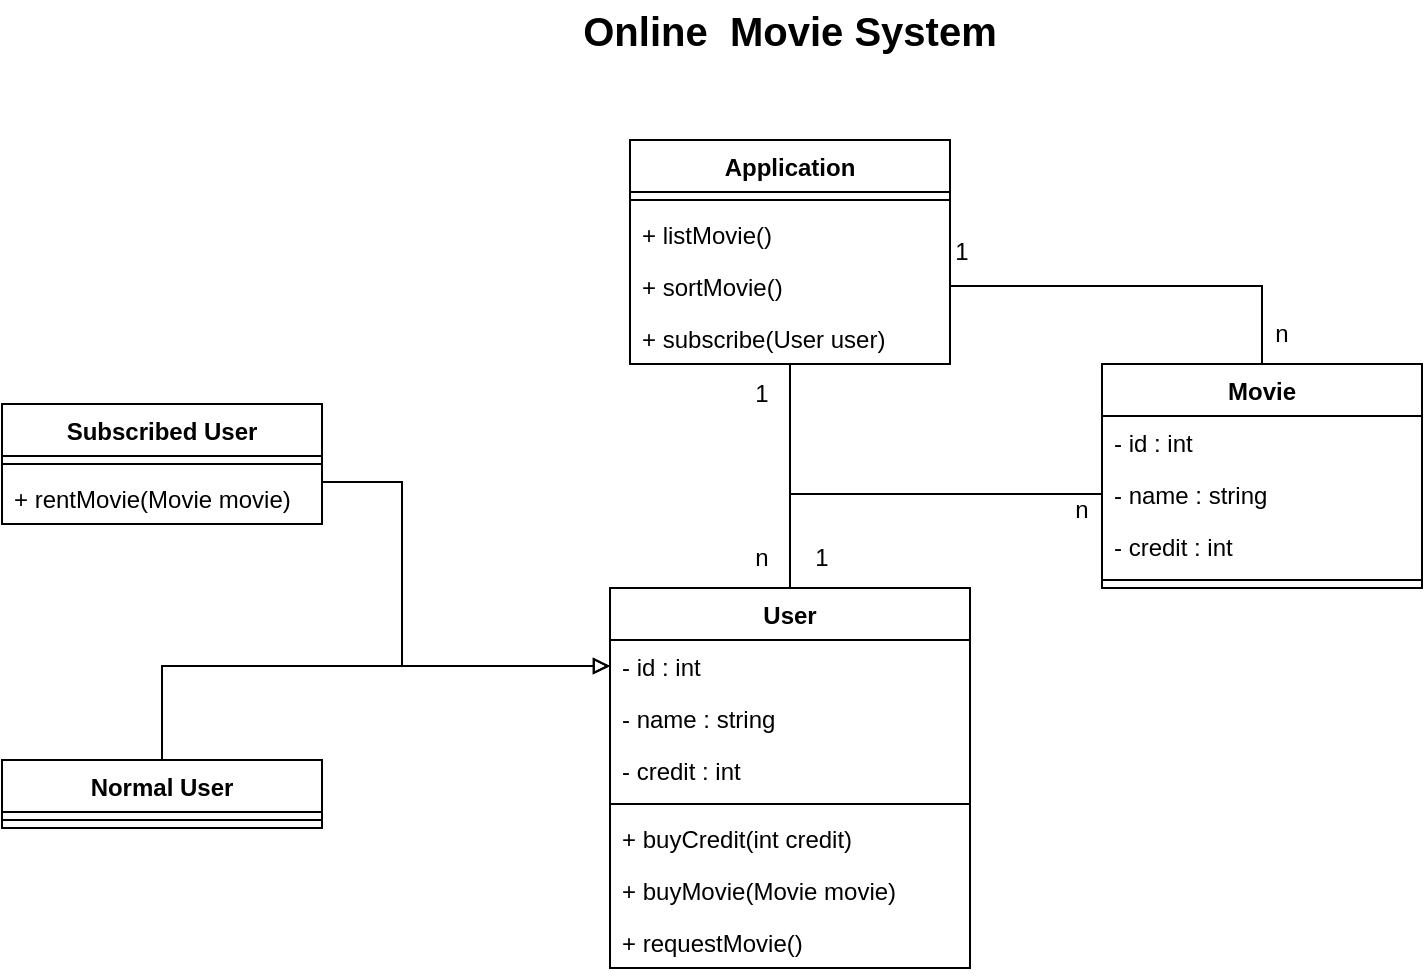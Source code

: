 <mxfile version="15.4.0" type="device"><diagram id="C5RBs43oDa-KdzZeNtuy" name="Page-1"><mxGraphModel dx="1221" dy="654" grid="1" gridSize="10" guides="1" tooltips="1" connect="1" arrows="1" fold="1" page="1" pageScale="1" pageWidth="827" pageHeight="1169" math="0" shadow="0"><root><mxCell id="WIyWlLk6GJQsqaUBKTNV-0"/><mxCell id="WIyWlLk6GJQsqaUBKTNV-1" parent="WIyWlLk6GJQsqaUBKTNV-0"/><mxCell id="chD9REHD9KUkOWHar39i-0" value="Application" style="swimlane;fontStyle=1;align=center;verticalAlign=top;childLayout=stackLayout;horizontal=1;startSize=26;horizontalStack=0;resizeParent=1;resizeParentMax=0;resizeLast=0;collapsible=1;marginBottom=0;" vertex="1" parent="WIyWlLk6GJQsqaUBKTNV-1"><mxGeometry x="334" y="100" width="160" height="112" as="geometry"/></mxCell><mxCell id="chD9REHD9KUkOWHar39i-2" value="" style="line;strokeWidth=1;fillColor=none;align=left;verticalAlign=middle;spacingTop=-1;spacingLeft=3;spacingRight=3;rotatable=0;labelPosition=right;points=[];portConstraint=eastwest;" vertex="1" parent="chD9REHD9KUkOWHar39i-0"><mxGeometry y="26" width="160" height="8" as="geometry"/></mxCell><mxCell id="chD9REHD9KUkOWHar39i-3" value="+ listMovie()" style="text;strokeColor=none;fillColor=none;align=left;verticalAlign=top;spacingLeft=4;spacingRight=4;overflow=hidden;rotatable=0;points=[[0,0.5],[1,0.5]];portConstraint=eastwest;" vertex="1" parent="chD9REHD9KUkOWHar39i-0"><mxGeometry y="34" width="160" height="26" as="geometry"/></mxCell><mxCell id="chD9REHD9KUkOWHar39i-6" value="+ sortMovie()" style="text;strokeColor=none;fillColor=none;align=left;verticalAlign=top;spacingLeft=4;spacingRight=4;overflow=hidden;rotatable=0;points=[[0,0.5],[1,0.5]];portConstraint=eastwest;" vertex="1" parent="chD9REHD9KUkOWHar39i-0"><mxGeometry y="60" width="160" height="26" as="geometry"/></mxCell><mxCell id="chD9REHD9KUkOWHar39i-5" value="+ subscribe(User user)" style="text;strokeColor=none;fillColor=none;align=left;verticalAlign=top;spacingLeft=4;spacingRight=4;overflow=hidden;rotatable=0;points=[[0,0.5],[1,0.5]];portConstraint=eastwest;" vertex="1" parent="chD9REHD9KUkOWHar39i-0"><mxGeometry y="86" width="160" height="26" as="geometry"/></mxCell><mxCell id="chD9REHD9KUkOWHar39i-4" value="&lt;b&gt;&lt;font style=&quot;font-size: 20px&quot;&gt;Online&amp;nbsp; Movie System&lt;/font&gt;&lt;/b&gt;" style="text;html=1;strokeColor=none;fillColor=none;align=center;verticalAlign=middle;whiteSpace=wrap;rounded=0;" vertex="1" parent="WIyWlLk6GJQsqaUBKTNV-1"><mxGeometry x="309" y="30" width="210" height="30" as="geometry"/></mxCell><mxCell id="chD9REHD9KUkOWHar39i-25" style="edgeStyle=orthogonalEdgeStyle;rounded=0;orthogonalLoop=1;jettySize=auto;html=1;entryX=0.5;entryY=1;entryDx=0;entryDy=0;endArrow=none;endFill=0;" edge="1" parent="WIyWlLk6GJQsqaUBKTNV-1" source="chD9REHD9KUkOWHar39i-7" target="chD9REHD9KUkOWHar39i-0"><mxGeometry relative="1" as="geometry"/></mxCell><mxCell id="chD9REHD9KUkOWHar39i-33" style="edgeStyle=orthogonalEdgeStyle;rounded=0;orthogonalLoop=1;jettySize=auto;html=1;entryX=0;entryY=0.5;entryDx=0;entryDy=0;endArrow=none;endFill=0;" edge="1" parent="WIyWlLk6GJQsqaUBKTNV-1" source="chD9REHD9KUkOWHar39i-7" target="chD9REHD9KUkOWHar39i-31"><mxGeometry relative="1" as="geometry"/></mxCell><mxCell id="chD9REHD9KUkOWHar39i-7" value="User" style="swimlane;fontStyle=1;align=center;verticalAlign=top;childLayout=stackLayout;horizontal=1;startSize=26;horizontalStack=0;resizeParent=1;resizeParentMax=0;resizeLast=0;collapsible=1;marginBottom=0;" vertex="1" parent="WIyWlLk6GJQsqaUBKTNV-1"><mxGeometry x="324" y="324" width="180" height="190" as="geometry"><mxRectangle x="230" y="324" width="130" height="26" as="alternateBounds"/></mxGeometry></mxCell><mxCell id="chD9REHD9KUkOWHar39i-8" value="- id : int" style="text;strokeColor=none;fillColor=none;align=left;verticalAlign=top;spacingLeft=4;spacingRight=4;overflow=hidden;rotatable=0;points=[[0,0.5],[1,0.5]];portConstraint=eastwest;" vertex="1" parent="chD9REHD9KUkOWHar39i-7"><mxGeometry y="26" width="180" height="26" as="geometry"/></mxCell><mxCell id="chD9REHD9KUkOWHar39i-22" value="- name : string" style="text;strokeColor=none;fillColor=none;align=left;verticalAlign=top;spacingLeft=4;spacingRight=4;overflow=hidden;rotatable=0;points=[[0,0.5],[1,0.5]];portConstraint=eastwest;" vertex="1" parent="chD9REHD9KUkOWHar39i-7"><mxGeometry y="52" width="180" height="26" as="geometry"/></mxCell><mxCell id="chD9REHD9KUkOWHar39i-21" value="- credit : int" style="text;strokeColor=none;fillColor=none;align=left;verticalAlign=top;spacingLeft=4;spacingRight=4;overflow=hidden;rotatable=0;points=[[0,0.5],[1,0.5]];portConstraint=eastwest;" vertex="1" parent="chD9REHD9KUkOWHar39i-7"><mxGeometry y="78" width="180" height="26" as="geometry"/></mxCell><mxCell id="chD9REHD9KUkOWHar39i-9" value="" style="line;strokeWidth=1;fillColor=none;align=left;verticalAlign=middle;spacingTop=-1;spacingLeft=3;spacingRight=3;rotatable=0;labelPosition=right;points=[];portConstraint=eastwest;" vertex="1" parent="chD9REHD9KUkOWHar39i-7"><mxGeometry y="104" width="180" height="8" as="geometry"/></mxCell><mxCell id="chD9REHD9KUkOWHar39i-23" value="+ buyCredit(int credit)" style="text;strokeColor=none;fillColor=none;align=left;verticalAlign=top;spacingLeft=4;spacingRight=4;overflow=hidden;rotatable=0;points=[[0,0.5],[1,0.5]];portConstraint=eastwest;" vertex="1" parent="chD9REHD9KUkOWHar39i-7"><mxGeometry y="112" width="180" height="26" as="geometry"/></mxCell><mxCell id="chD9REHD9KUkOWHar39i-24" value="+ buyMovie(Movie movie)" style="text;strokeColor=none;fillColor=none;align=left;verticalAlign=top;spacingLeft=4;spacingRight=4;overflow=hidden;rotatable=0;points=[[0,0.5],[1,0.5]];portConstraint=eastwest;" vertex="1" parent="chD9REHD9KUkOWHar39i-7"><mxGeometry y="138" width="180" height="26" as="geometry"/></mxCell><mxCell id="chD9REHD9KUkOWHar39i-10" value="+ requestMovie()" style="text;strokeColor=none;fillColor=none;align=left;verticalAlign=top;spacingLeft=4;spacingRight=4;overflow=hidden;rotatable=0;points=[[0,0.5],[1,0.5]];portConstraint=eastwest;" vertex="1" parent="chD9REHD9KUkOWHar39i-7"><mxGeometry y="164" width="180" height="26" as="geometry"/></mxCell><mxCell id="chD9REHD9KUkOWHar39i-20" style="edgeStyle=orthogonalEdgeStyle;rounded=0;orthogonalLoop=1;jettySize=auto;html=1;entryX=0;entryY=0.5;entryDx=0;entryDy=0;endArrow=block;endFill=0;" edge="1" parent="WIyWlLk6GJQsqaUBKTNV-1" source="chD9REHD9KUkOWHar39i-11" target="chD9REHD9KUkOWHar39i-8"><mxGeometry relative="1" as="geometry"/></mxCell><mxCell id="chD9REHD9KUkOWHar39i-11" value="Normal User" style="swimlane;fontStyle=1;align=center;verticalAlign=top;childLayout=stackLayout;horizontal=1;startSize=26;horizontalStack=0;resizeParent=1;resizeParentMax=0;resizeLast=0;collapsible=1;marginBottom=0;" vertex="1" parent="WIyWlLk6GJQsqaUBKTNV-1"><mxGeometry x="20" y="410" width="160" height="34" as="geometry"/></mxCell><mxCell id="chD9REHD9KUkOWHar39i-13" value="" style="line;strokeWidth=1;fillColor=none;align=left;verticalAlign=middle;spacingTop=-1;spacingLeft=3;spacingRight=3;rotatable=0;labelPosition=right;points=[];portConstraint=eastwest;" vertex="1" parent="chD9REHD9KUkOWHar39i-11"><mxGeometry y="26" width="160" height="8" as="geometry"/></mxCell><mxCell id="chD9REHD9KUkOWHar39i-15" value="Subscribed User" style="swimlane;fontStyle=1;align=center;verticalAlign=top;childLayout=stackLayout;horizontal=1;startSize=26;horizontalStack=0;resizeParent=1;resizeParentMax=0;resizeLast=0;collapsible=1;marginBottom=0;" vertex="1" parent="WIyWlLk6GJQsqaUBKTNV-1"><mxGeometry x="20" y="232" width="160" height="60" as="geometry"/></mxCell><mxCell id="chD9REHD9KUkOWHar39i-17" value="" style="line;strokeWidth=1;fillColor=none;align=left;verticalAlign=middle;spacingTop=-1;spacingLeft=3;spacingRight=3;rotatable=0;labelPosition=right;points=[];portConstraint=eastwest;" vertex="1" parent="chD9REHD9KUkOWHar39i-15"><mxGeometry y="26" width="160" height="8" as="geometry"/></mxCell><mxCell id="chD9REHD9KUkOWHar39i-18" value="+ rentMovie(Movie movie)" style="text;strokeColor=none;fillColor=none;align=left;verticalAlign=top;spacingLeft=4;spacingRight=4;overflow=hidden;rotatable=0;points=[[0,0.5],[1,0.5]];portConstraint=eastwest;" vertex="1" parent="chD9REHD9KUkOWHar39i-15"><mxGeometry y="34" width="160" height="26" as="geometry"/></mxCell><mxCell id="chD9REHD9KUkOWHar39i-19" style="edgeStyle=orthogonalEdgeStyle;rounded=0;orthogonalLoop=1;jettySize=auto;html=1;entryX=0;entryY=0.5;entryDx=0;entryDy=0;endArrow=block;endFill=0;" edge="1" parent="WIyWlLk6GJQsqaUBKTNV-1" target="chD9REHD9KUkOWHar39i-8"><mxGeometry relative="1" as="geometry"><mxPoint x="180" y="271.029" as="sourcePoint"/><Array as="points"><mxPoint x="220" y="271"/><mxPoint x="220" y="363"/></Array></mxGeometry></mxCell><mxCell id="chD9REHD9KUkOWHar39i-32" style="edgeStyle=orthogonalEdgeStyle;rounded=0;orthogonalLoop=1;jettySize=auto;html=1;entryX=1;entryY=0.5;entryDx=0;entryDy=0;endArrow=none;endFill=0;" edge="1" parent="WIyWlLk6GJQsqaUBKTNV-1" source="chD9REHD9KUkOWHar39i-26" target="chD9REHD9KUkOWHar39i-6"><mxGeometry relative="1" as="geometry"/></mxCell><mxCell id="chD9REHD9KUkOWHar39i-26" value="Movie" style="swimlane;fontStyle=1;align=center;verticalAlign=top;childLayout=stackLayout;horizontal=1;startSize=26;horizontalStack=0;resizeParent=1;resizeParentMax=0;resizeLast=0;collapsible=1;marginBottom=0;" vertex="1" parent="WIyWlLk6GJQsqaUBKTNV-1"><mxGeometry x="570" y="212" width="160" height="112" as="geometry"/></mxCell><mxCell id="chD9REHD9KUkOWHar39i-27" value="- id : int" style="text;strokeColor=none;fillColor=none;align=left;verticalAlign=top;spacingLeft=4;spacingRight=4;overflow=hidden;rotatable=0;points=[[0,0.5],[1,0.5]];portConstraint=eastwest;" vertex="1" parent="chD9REHD9KUkOWHar39i-26"><mxGeometry y="26" width="160" height="26" as="geometry"/></mxCell><mxCell id="chD9REHD9KUkOWHar39i-31" value="- name : string" style="text;strokeColor=none;fillColor=none;align=left;verticalAlign=top;spacingLeft=4;spacingRight=4;overflow=hidden;rotatable=0;points=[[0,0.5],[1,0.5]];portConstraint=eastwest;" vertex="1" parent="chD9REHD9KUkOWHar39i-26"><mxGeometry y="52" width="160" height="26" as="geometry"/></mxCell><mxCell id="chD9REHD9KUkOWHar39i-30" value="- credit : int" style="text;strokeColor=none;fillColor=none;align=left;verticalAlign=top;spacingLeft=4;spacingRight=4;overflow=hidden;rotatable=0;points=[[0,0.5],[1,0.5]];portConstraint=eastwest;" vertex="1" parent="chD9REHD9KUkOWHar39i-26"><mxGeometry y="78" width="160" height="26" as="geometry"/></mxCell><mxCell id="chD9REHD9KUkOWHar39i-28" value="" style="line;strokeWidth=1;fillColor=none;align=left;verticalAlign=middle;spacingTop=-1;spacingLeft=3;spacingRight=3;rotatable=0;labelPosition=right;points=[];portConstraint=eastwest;" vertex="1" parent="chD9REHD9KUkOWHar39i-26"><mxGeometry y="104" width="160" height="8" as="geometry"/></mxCell><mxCell id="chD9REHD9KUkOWHar39i-34" value="1" style="text;html=1;strokeColor=none;fillColor=none;align=center;verticalAlign=middle;whiteSpace=wrap;rounded=0;" vertex="1" parent="WIyWlLk6GJQsqaUBKTNV-1"><mxGeometry x="370" y="212" width="60" height="30" as="geometry"/></mxCell><mxCell id="chD9REHD9KUkOWHar39i-35" value="n" style="text;html=1;strokeColor=none;fillColor=none;align=center;verticalAlign=middle;whiteSpace=wrap;rounded=0;" vertex="1" parent="WIyWlLk6GJQsqaUBKTNV-1"><mxGeometry x="370" y="294" width="60" height="30" as="geometry"/></mxCell><mxCell id="chD9REHD9KUkOWHar39i-36" value="1" style="text;html=1;strokeColor=none;fillColor=none;align=center;verticalAlign=middle;whiteSpace=wrap;rounded=0;" vertex="1" parent="WIyWlLk6GJQsqaUBKTNV-1"><mxGeometry x="400" y="294" width="60" height="30" as="geometry"/></mxCell><mxCell id="chD9REHD9KUkOWHar39i-37" value="n" style="text;html=1;strokeColor=none;fillColor=none;align=center;verticalAlign=middle;whiteSpace=wrap;rounded=0;" vertex="1" parent="WIyWlLk6GJQsqaUBKTNV-1"><mxGeometry x="530" y="270" width="60" height="30" as="geometry"/></mxCell><mxCell id="chD9REHD9KUkOWHar39i-38" value="1" style="text;html=1;strokeColor=none;fillColor=none;align=center;verticalAlign=middle;whiteSpace=wrap;rounded=0;" vertex="1" parent="WIyWlLk6GJQsqaUBKTNV-1"><mxGeometry x="470" y="141" width="60" height="30" as="geometry"/></mxCell><mxCell id="chD9REHD9KUkOWHar39i-39" value="n" style="text;html=1;strokeColor=none;fillColor=none;align=center;verticalAlign=middle;whiteSpace=wrap;rounded=0;" vertex="1" parent="WIyWlLk6GJQsqaUBKTNV-1"><mxGeometry x="630" y="182" width="60" height="30" as="geometry"/></mxCell></root></mxGraphModel></diagram></mxfile>